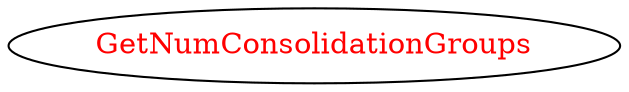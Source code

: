 digraph dependencyGraph {
 concentrate=true;
 ranksep="2.0";
 rankdir="LR"; 
 splines="ortho";
"GetNumConsolidationGroups" [fontcolor="red"];
}